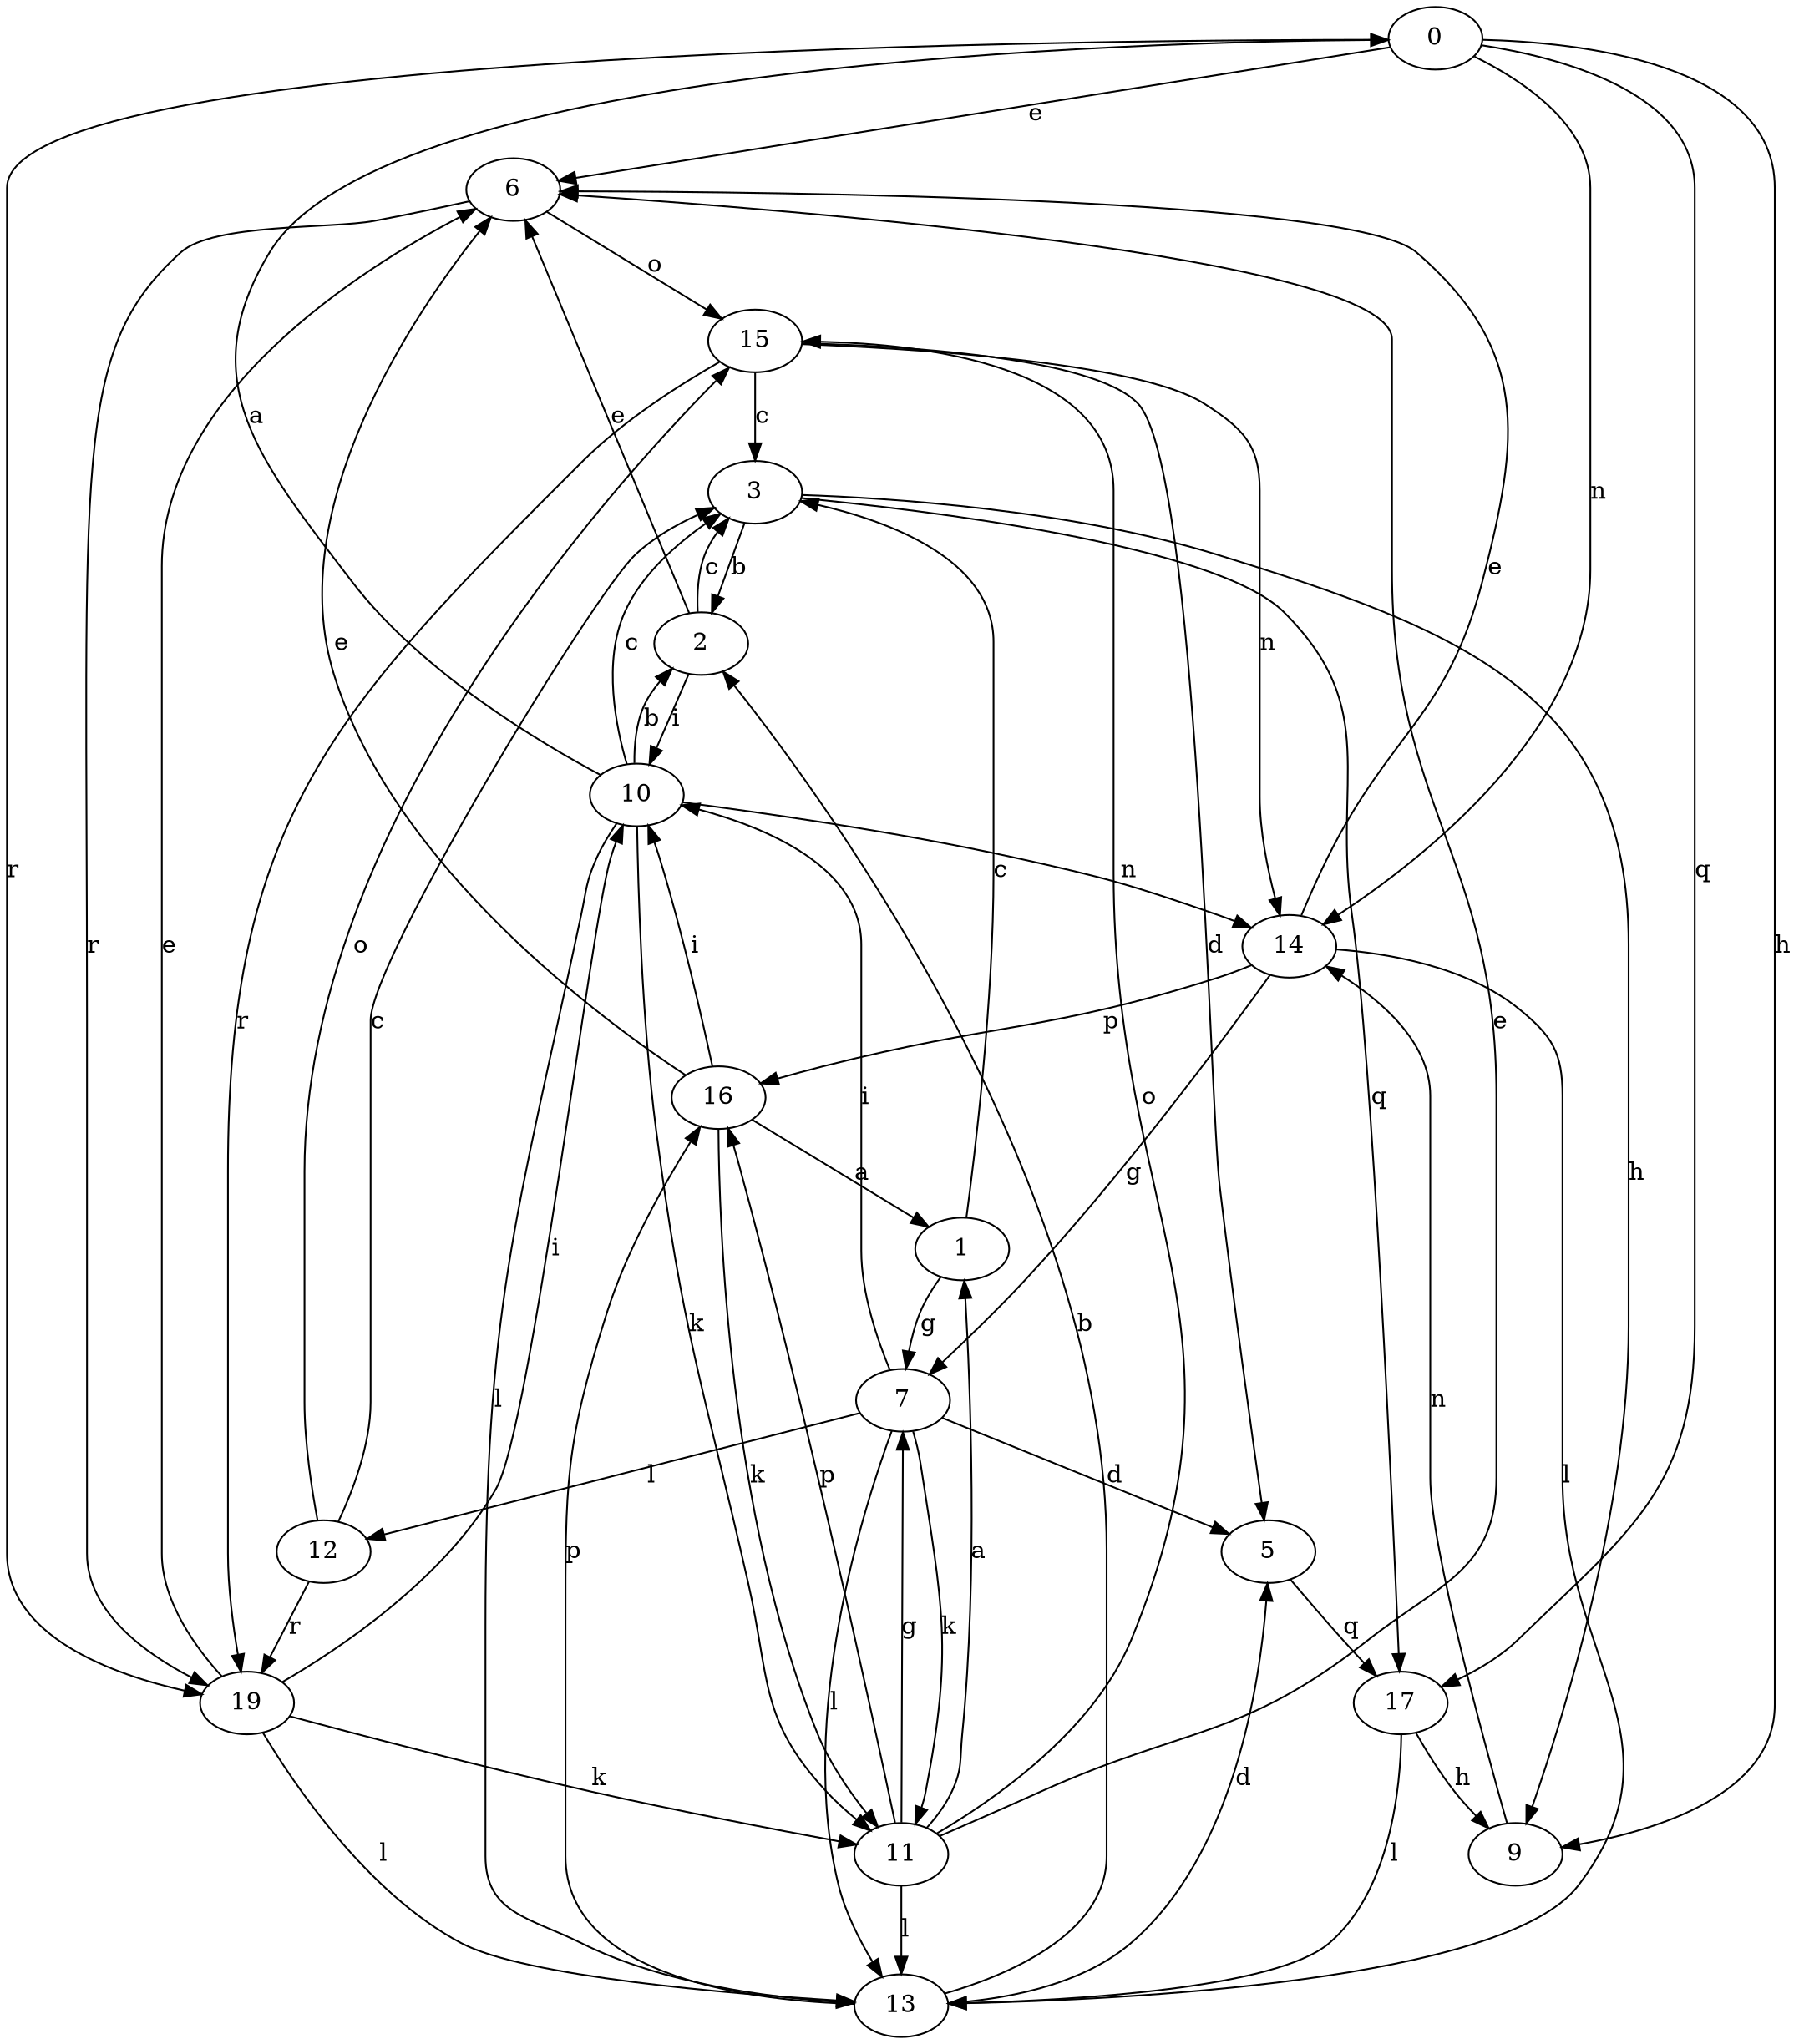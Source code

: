 strict digraph  {
0;
1;
2;
3;
5;
6;
7;
9;
10;
11;
12;
13;
14;
15;
16;
17;
19;
0 -> 6  [label=e];
0 -> 9  [label=h];
0 -> 14  [label=n];
0 -> 17  [label=q];
0 -> 19  [label=r];
1 -> 3  [label=c];
1 -> 7  [label=g];
2 -> 3  [label=c];
2 -> 6  [label=e];
2 -> 10  [label=i];
3 -> 2  [label=b];
3 -> 9  [label=h];
3 -> 17  [label=q];
5 -> 17  [label=q];
6 -> 15  [label=o];
6 -> 19  [label=r];
7 -> 5  [label=d];
7 -> 10  [label=i];
7 -> 11  [label=k];
7 -> 12  [label=l];
7 -> 13  [label=l];
9 -> 14  [label=n];
10 -> 0  [label=a];
10 -> 2  [label=b];
10 -> 3  [label=c];
10 -> 11  [label=k];
10 -> 13  [label=l];
10 -> 14  [label=n];
11 -> 1  [label=a];
11 -> 6  [label=e];
11 -> 7  [label=g];
11 -> 13  [label=l];
11 -> 15  [label=o];
11 -> 16  [label=p];
12 -> 3  [label=c];
12 -> 15  [label=o];
12 -> 19  [label=r];
13 -> 2  [label=b];
13 -> 5  [label=d];
13 -> 16  [label=p];
14 -> 6  [label=e];
14 -> 7  [label=g];
14 -> 13  [label=l];
14 -> 16  [label=p];
15 -> 3  [label=c];
15 -> 5  [label=d];
15 -> 14  [label=n];
15 -> 19  [label=r];
16 -> 1  [label=a];
16 -> 6  [label=e];
16 -> 10  [label=i];
16 -> 11  [label=k];
17 -> 9  [label=h];
17 -> 13  [label=l];
19 -> 6  [label=e];
19 -> 10  [label=i];
19 -> 11  [label=k];
19 -> 13  [label=l];
}
